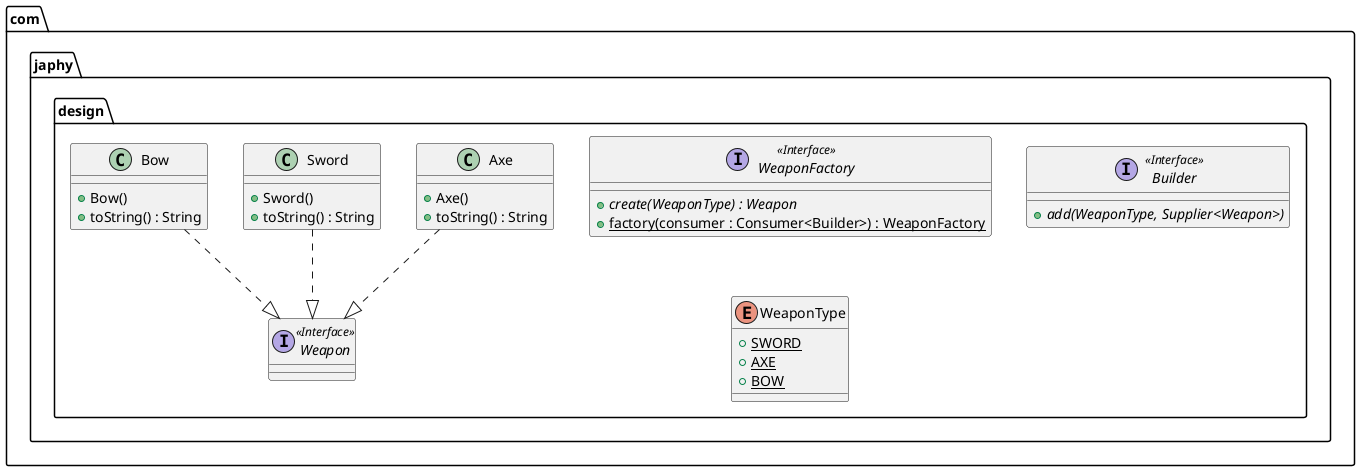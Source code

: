 @startuml
package com.japhy.design {
    interface Weapon <<Interface>>
    class Axe {
        + Axe()
        + toString() : String
    }
    class Sword {
        + Sword()
        + toString() : String
    }
    class Bow {
        + Bow()
        + toString() : String
    }

    interface WeaponFactory <<Interface>>{
        + create(WeaponType) : Weapon {abstract}
        + factory(consumer : Consumer<Builder>) : WeaponFactory {static}
    }

    interface Builder <<Interface>>{
        + add(WeaponType, Supplier<Weapon>) {abstract}
    }

    enum WeaponType {
        + SWORD {static}
        + AXE {static}
        + BOW {static}
    }
}
Axe ..|> Weapon
Sword ..|> Weapon
Bow ..|> Weapon

@enduml